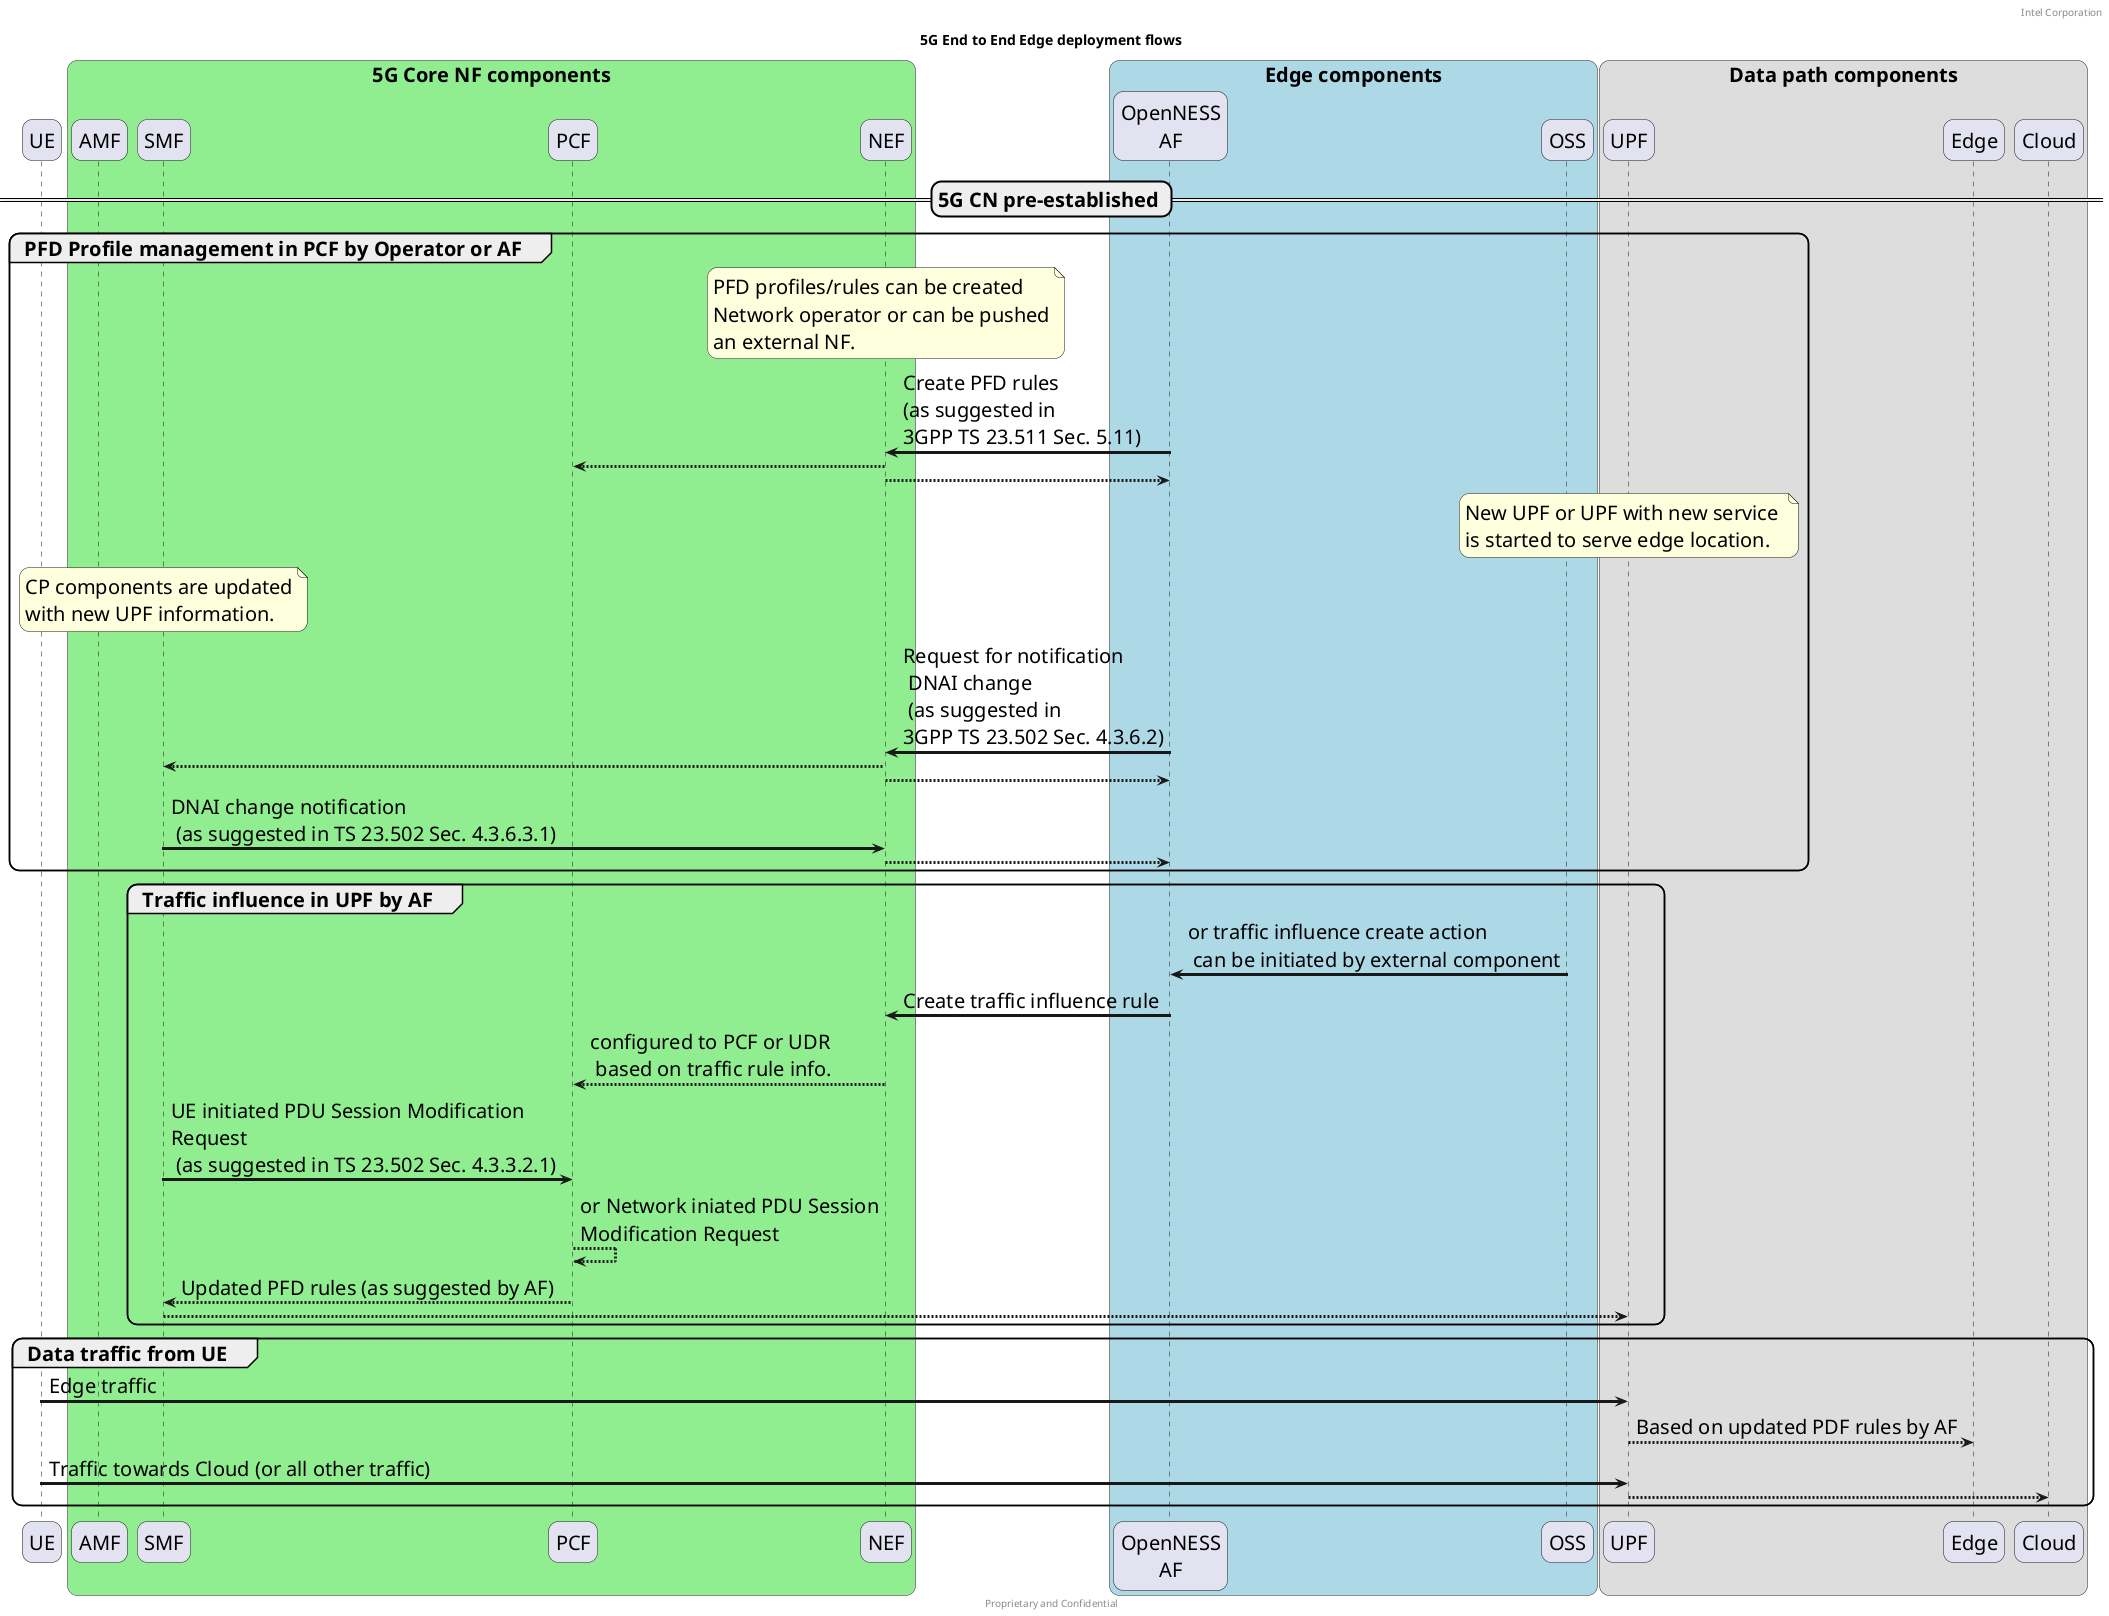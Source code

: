@startuml
skinparam monochrome false
skinparam roundcorner 20
skinparam defaultFontName "Intel Clear"
skinparam defaultFontSize 20
skinparam maxmessagesize 400
skinparam sequenceArrowThickness 3

header "Intel Corporation"
footer "Proprietary and Confidential"
title "5G End to End Edge deployment flows"

participant "UE" as ue

box "5G Core NF components" #LightGreen
participant "AMF" as amf
participant "SMF" as smf
participant "PCF" as pcf
participant "NEF" as nef
end box 

box "Edge components" #LightBlue
participant "OpenNESS\nAF" as af 
participant "OSS" as oss
end box

box "Data path components"
participant "UPF" as upf 
participant "Edge" as edge
participant "Cloud" as cloud
end box

== 5G CN pre-established ==

group PFD Profile management in PCF by Operator or AF
    note over nef 
        PFD profiles/rules can be created
        Network operator or can be pushed
        an external NF.
    end note
af -> nef : Create PFD rules \n(as suggested in \n3GPP TS 23.511 Sec. 5.11)
nef --> pcf : 
nef --> af :

note over upf
    New UPF or UPF with new service 
    is started to serve edge location.
end note

note over smf
    CP components are updated
    with new UPF information. 
end note

af -> nef : Request for notification \n DNAI change \n (as suggested in \n3GPP TS 23.502 Sec. 4.3.6.2)
nef --> smf :
nef --> af :

smf -> nef : DNAI change notification \n (as suggested in TS 23.502 Sec. 4.3.6.3.1)
nef --> af :
end

group Traffic influence in UPF by AF
oss -> af :  or traffic influence create action\n can be initiated by external component 
af -> nef : Create traffic influence rule 
nef --> pcf : configured to PCF or UDR \n based on traffic rule info.


smf -> pcf :  UE initiated PDU Session Modification Request \n (as suggested in TS 23.502 Sec. 4.3.3.2.1)
pcf --> pcf : or Network iniated PDU Session Modification Request
pcf --> smf : Updated PFD rules (as suggested by AF)
smf --> upf
end

group Data traffic from UE
ue -> upf : Edge traffic 
upf --> edge : Based on updated PDF rules by AF

ue -> upf : Traffic towards Cloud (or all other traffic)
upf --> cloud : 
end

@enduml